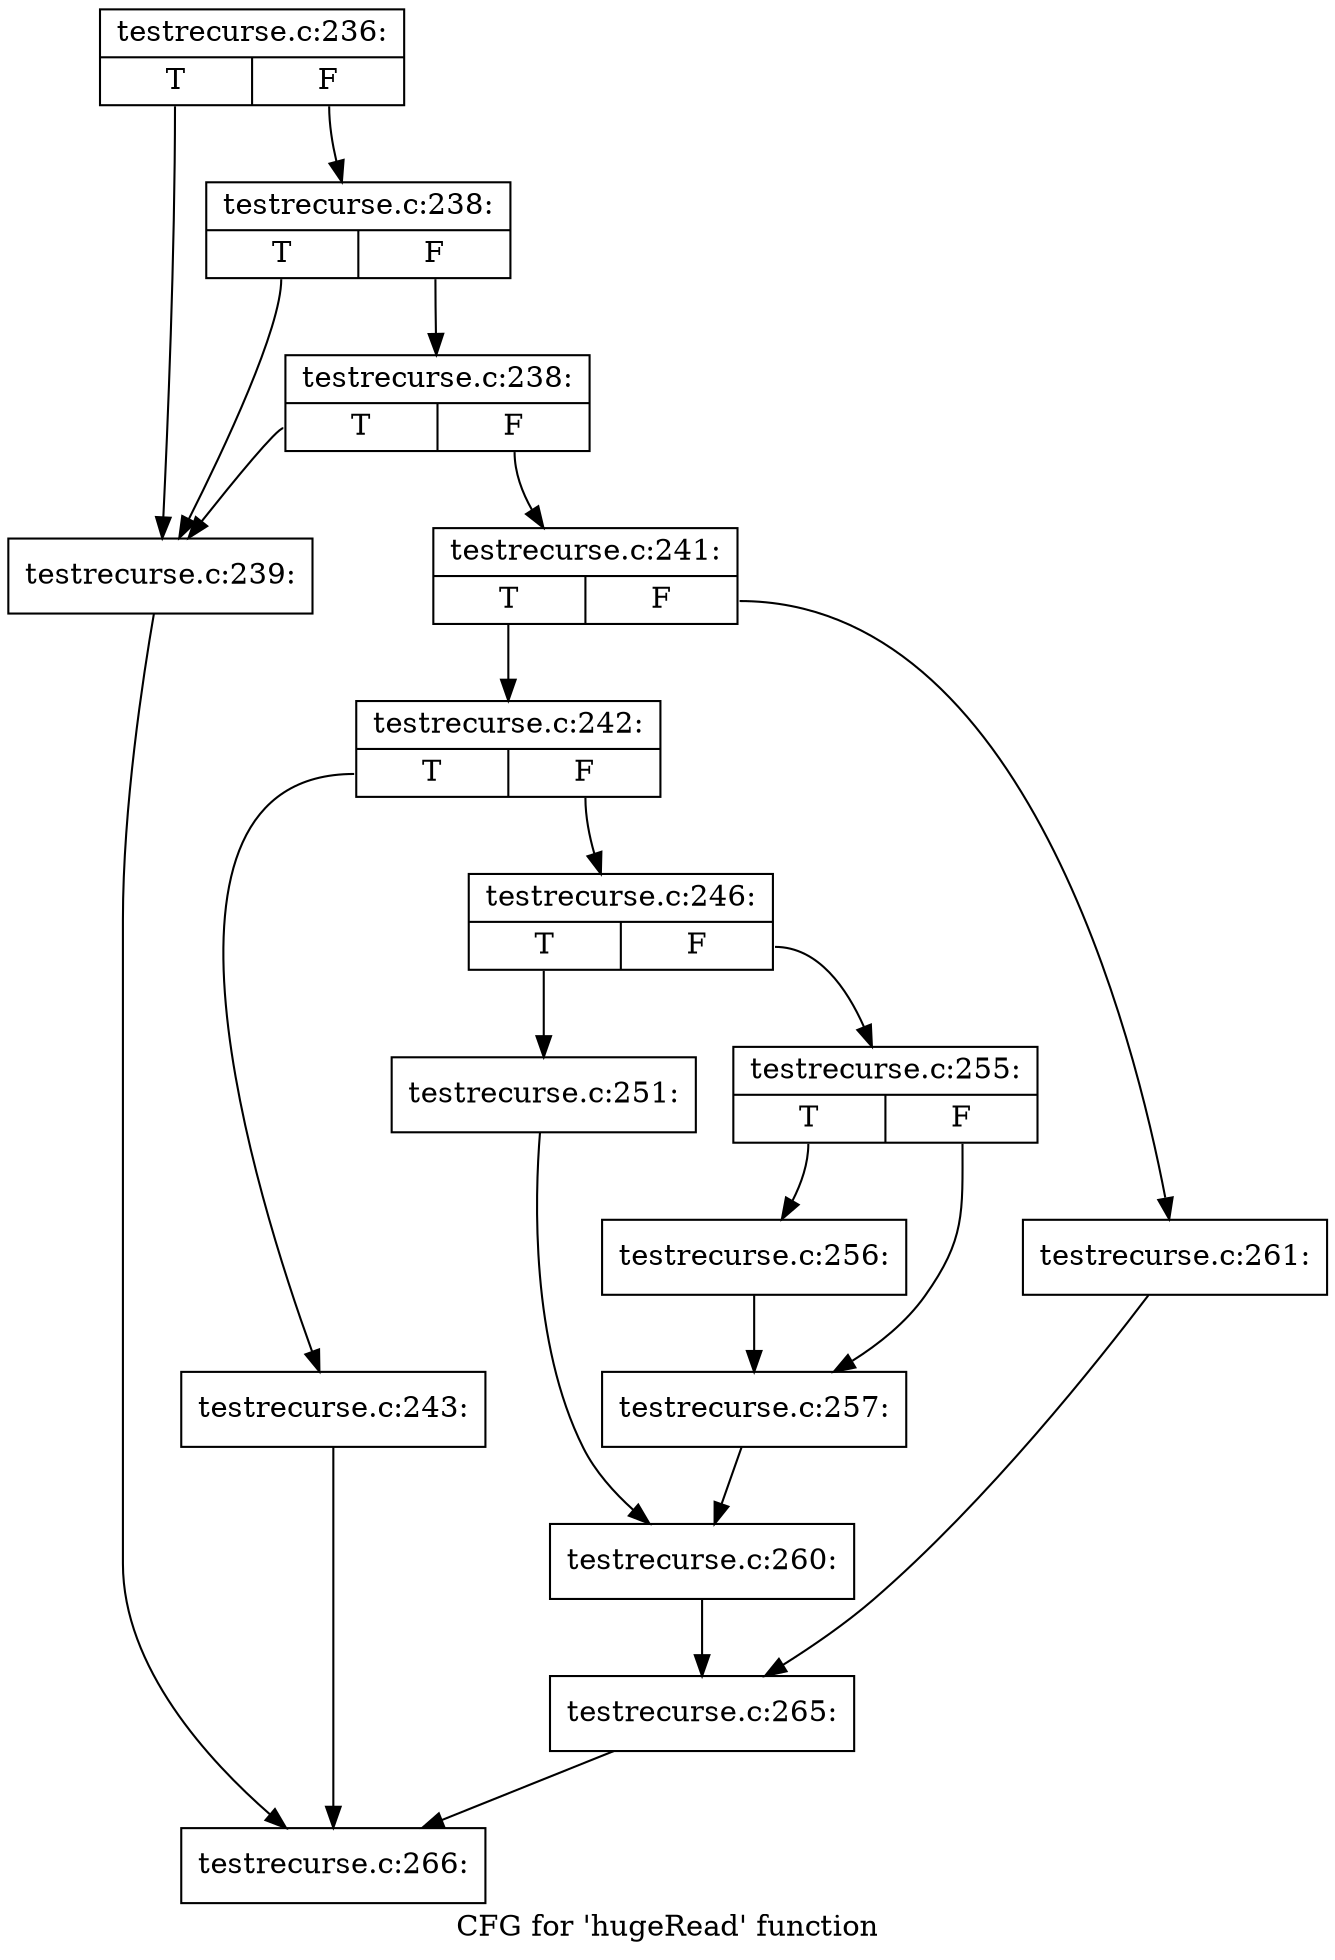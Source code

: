 digraph "CFG for 'hugeRead' function" {
	label="CFG for 'hugeRead' function";

	Node0x52ea290 [shape=record,label="{testrecurse.c:236:|{<s0>T|<s1>F}}"];
	Node0x52ea290:s0 -> Node0x524e460;
	Node0x52ea290:s1 -> Node0x524e580;
	Node0x524e580 [shape=record,label="{testrecurse.c:238:|{<s0>T|<s1>F}}"];
	Node0x524e580:s0 -> Node0x524e460;
	Node0x524e580:s1 -> Node0x524e500;
	Node0x524e500 [shape=record,label="{testrecurse.c:238:|{<s0>T|<s1>F}}"];
	Node0x524e500:s0 -> Node0x524e460;
	Node0x524e500:s1 -> Node0x524e4b0;
	Node0x524e460 [shape=record,label="{testrecurse.c:239:}"];
	Node0x524e460 -> Node0x52ea180;
	Node0x524e4b0 [shape=record,label="{testrecurse.c:241:|{<s0>T|<s1>F}}"];
	Node0x524e4b0:s0 -> Node0x529e320;
	Node0x524e4b0:s1 -> Node0x529e3c0;
	Node0x529e320 [shape=record,label="{testrecurse.c:242:|{<s0>T|<s1>F}}"];
	Node0x529e320:s0 -> Node0x52edfa0;
	Node0x529e320:s1 -> Node0x52edff0;
	Node0x52edfa0 [shape=record,label="{testrecurse.c:243:}"];
	Node0x52edfa0 -> Node0x52ea180;
	Node0x52edff0 [shape=record,label="{testrecurse.c:246:|{<s0>T|<s1>F}}"];
	Node0x52edff0:s0 -> Node0x52eec70;
	Node0x52edff0:s1 -> Node0x52ef220;
	Node0x52eec70 [shape=record,label="{testrecurse.c:251:}"];
	Node0x52eec70 -> Node0x52ef1d0;
	Node0x52ef220 [shape=record,label="{testrecurse.c:255:|{<s0>T|<s1>F}}"];
	Node0x52ef220:s0 -> Node0x52f0240;
	Node0x52ef220:s1 -> Node0x52f0290;
	Node0x52f0240 [shape=record,label="{testrecurse.c:256:}"];
	Node0x52f0240 -> Node0x52f0290;
	Node0x52f0290 [shape=record,label="{testrecurse.c:257:}"];
	Node0x52f0290 -> Node0x52ef1d0;
	Node0x52ef1d0 [shape=record,label="{testrecurse.c:260:}"];
	Node0x52ef1d0 -> Node0x529e370;
	Node0x529e3c0 [shape=record,label="{testrecurse.c:261:}"];
	Node0x529e3c0 -> Node0x529e370;
	Node0x529e370 [shape=record,label="{testrecurse.c:265:}"];
	Node0x529e370 -> Node0x52ea180;
	Node0x52ea180 [shape=record,label="{testrecurse.c:266:}"];
}

